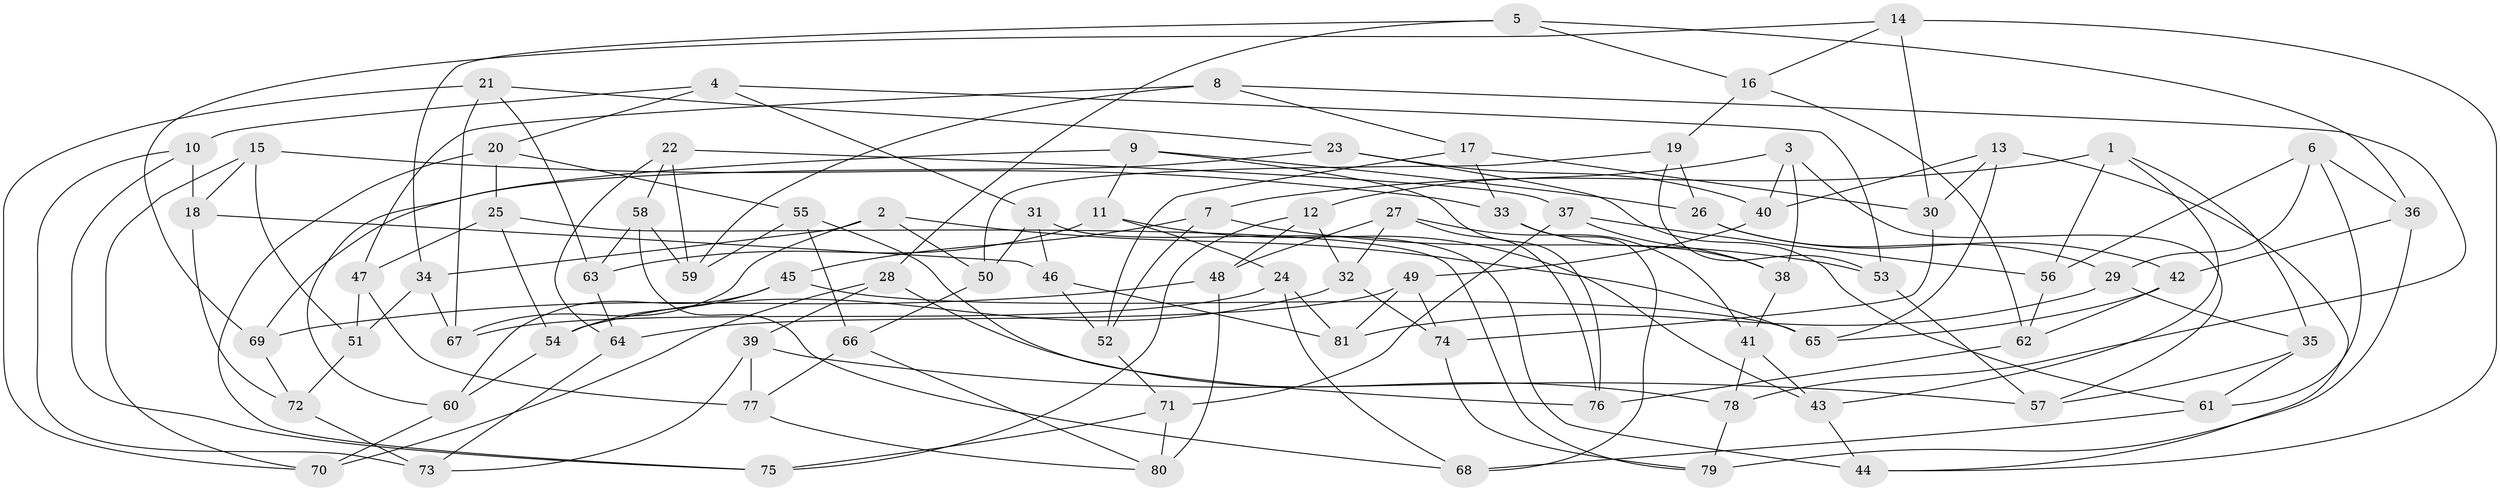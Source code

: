 // coarse degree distribution, {6: 0.48, 3: 0.02, 4: 0.36, 5: 0.14}
// Generated by graph-tools (version 1.1) at 2025/42/03/06/25 10:42:24]
// undirected, 81 vertices, 162 edges
graph export_dot {
graph [start="1"]
  node [color=gray90,style=filled];
  1;
  2;
  3;
  4;
  5;
  6;
  7;
  8;
  9;
  10;
  11;
  12;
  13;
  14;
  15;
  16;
  17;
  18;
  19;
  20;
  21;
  22;
  23;
  24;
  25;
  26;
  27;
  28;
  29;
  30;
  31;
  32;
  33;
  34;
  35;
  36;
  37;
  38;
  39;
  40;
  41;
  42;
  43;
  44;
  45;
  46;
  47;
  48;
  49;
  50;
  51;
  52;
  53;
  54;
  55;
  56;
  57;
  58;
  59;
  60;
  61;
  62;
  63;
  64;
  65;
  66;
  67;
  68;
  69;
  70;
  71;
  72;
  73;
  74;
  75;
  76;
  77;
  78;
  79;
  80;
  81;
  1 -- 43;
  1 -- 7;
  1 -- 56;
  1 -- 35;
  2 -- 67;
  2 -- 65;
  2 -- 50;
  2 -- 34;
  3 -- 57;
  3 -- 12;
  3 -- 40;
  3 -- 38;
  4 -- 31;
  4 -- 10;
  4 -- 20;
  4 -- 53;
  5 -- 34;
  5 -- 36;
  5 -- 28;
  5 -- 16;
  6 -- 56;
  6 -- 29;
  6 -- 36;
  6 -- 61;
  7 -- 45;
  7 -- 53;
  7 -- 52;
  8 -- 17;
  8 -- 47;
  8 -- 59;
  8 -- 78;
  9 -- 76;
  9 -- 26;
  9 -- 11;
  9 -- 60;
  10 -- 18;
  10 -- 73;
  10 -- 75;
  11 -- 43;
  11 -- 24;
  11 -- 63;
  12 -- 75;
  12 -- 32;
  12 -- 48;
  13 -- 65;
  13 -- 44;
  13 -- 30;
  13 -- 40;
  14 -- 16;
  14 -- 30;
  14 -- 69;
  14 -- 44;
  15 -- 51;
  15 -- 70;
  15 -- 18;
  15 -- 33;
  16 -- 62;
  16 -- 19;
  17 -- 33;
  17 -- 30;
  17 -- 52;
  18 -- 72;
  18 -- 46;
  19 -- 50;
  19 -- 53;
  19 -- 26;
  20 -- 75;
  20 -- 25;
  20 -- 55;
  21 -- 67;
  21 -- 23;
  21 -- 63;
  21 -- 70;
  22 -- 59;
  22 -- 37;
  22 -- 64;
  22 -- 58;
  23 -- 61;
  23 -- 69;
  23 -- 40;
  24 -- 67;
  24 -- 81;
  24 -- 68;
  25 -- 54;
  25 -- 79;
  25 -- 47;
  26 -- 29;
  26 -- 42;
  27 -- 48;
  27 -- 41;
  27 -- 32;
  27 -- 76;
  28 -- 39;
  28 -- 78;
  28 -- 70;
  29 -- 81;
  29 -- 35;
  30 -- 74;
  31 -- 46;
  31 -- 50;
  31 -- 44;
  32 -- 54;
  32 -- 74;
  33 -- 38;
  33 -- 68;
  34 -- 67;
  34 -- 51;
  35 -- 61;
  35 -- 57;
  36 -- 79;
  36 -- 42;
  37 -- 71;
  37 -- 38;
  37 -- 56;
  38 -- 41;
  39 -- 77;
  39 -- 57;
  39 -- 73;
  40 -- 49;
  41 -- 43;
  41 -- 78;
  42 -- 62;
  42 -- 65;
  43 -- 44;
  45 -- 60;
  45 -- 54;
  45 -- 65;
  46 -- 81;
  46 -- 52;
  47 -- 77;
  47 -- 51;
  48 -- 80;
  48 -- 69;
  49 -- 81;
  49 -- 74;
  49 -- 64;
  50 -- 66;
  51 -- 72;
  52 -- 71;
  53 -- 57;
  54 -- 60;
  55 -- 76;
  55 -- 66;
  55 -- 59;
  56 -- 62;
  58 -- 68;
  58 -- 59;
  58 -- 63;
  60 -- 70;
  61 -- 68;
  62 -- 76;
  63 -- 64;
  64 -- 73;
  66 -- 77;
  66 -- 80;
  69 -- 72;
  71 -- 80;
  71 -- 75;
  72 -- 73;
  74 -- 79;
  77 -- 80;
  78 -- 79;
}
